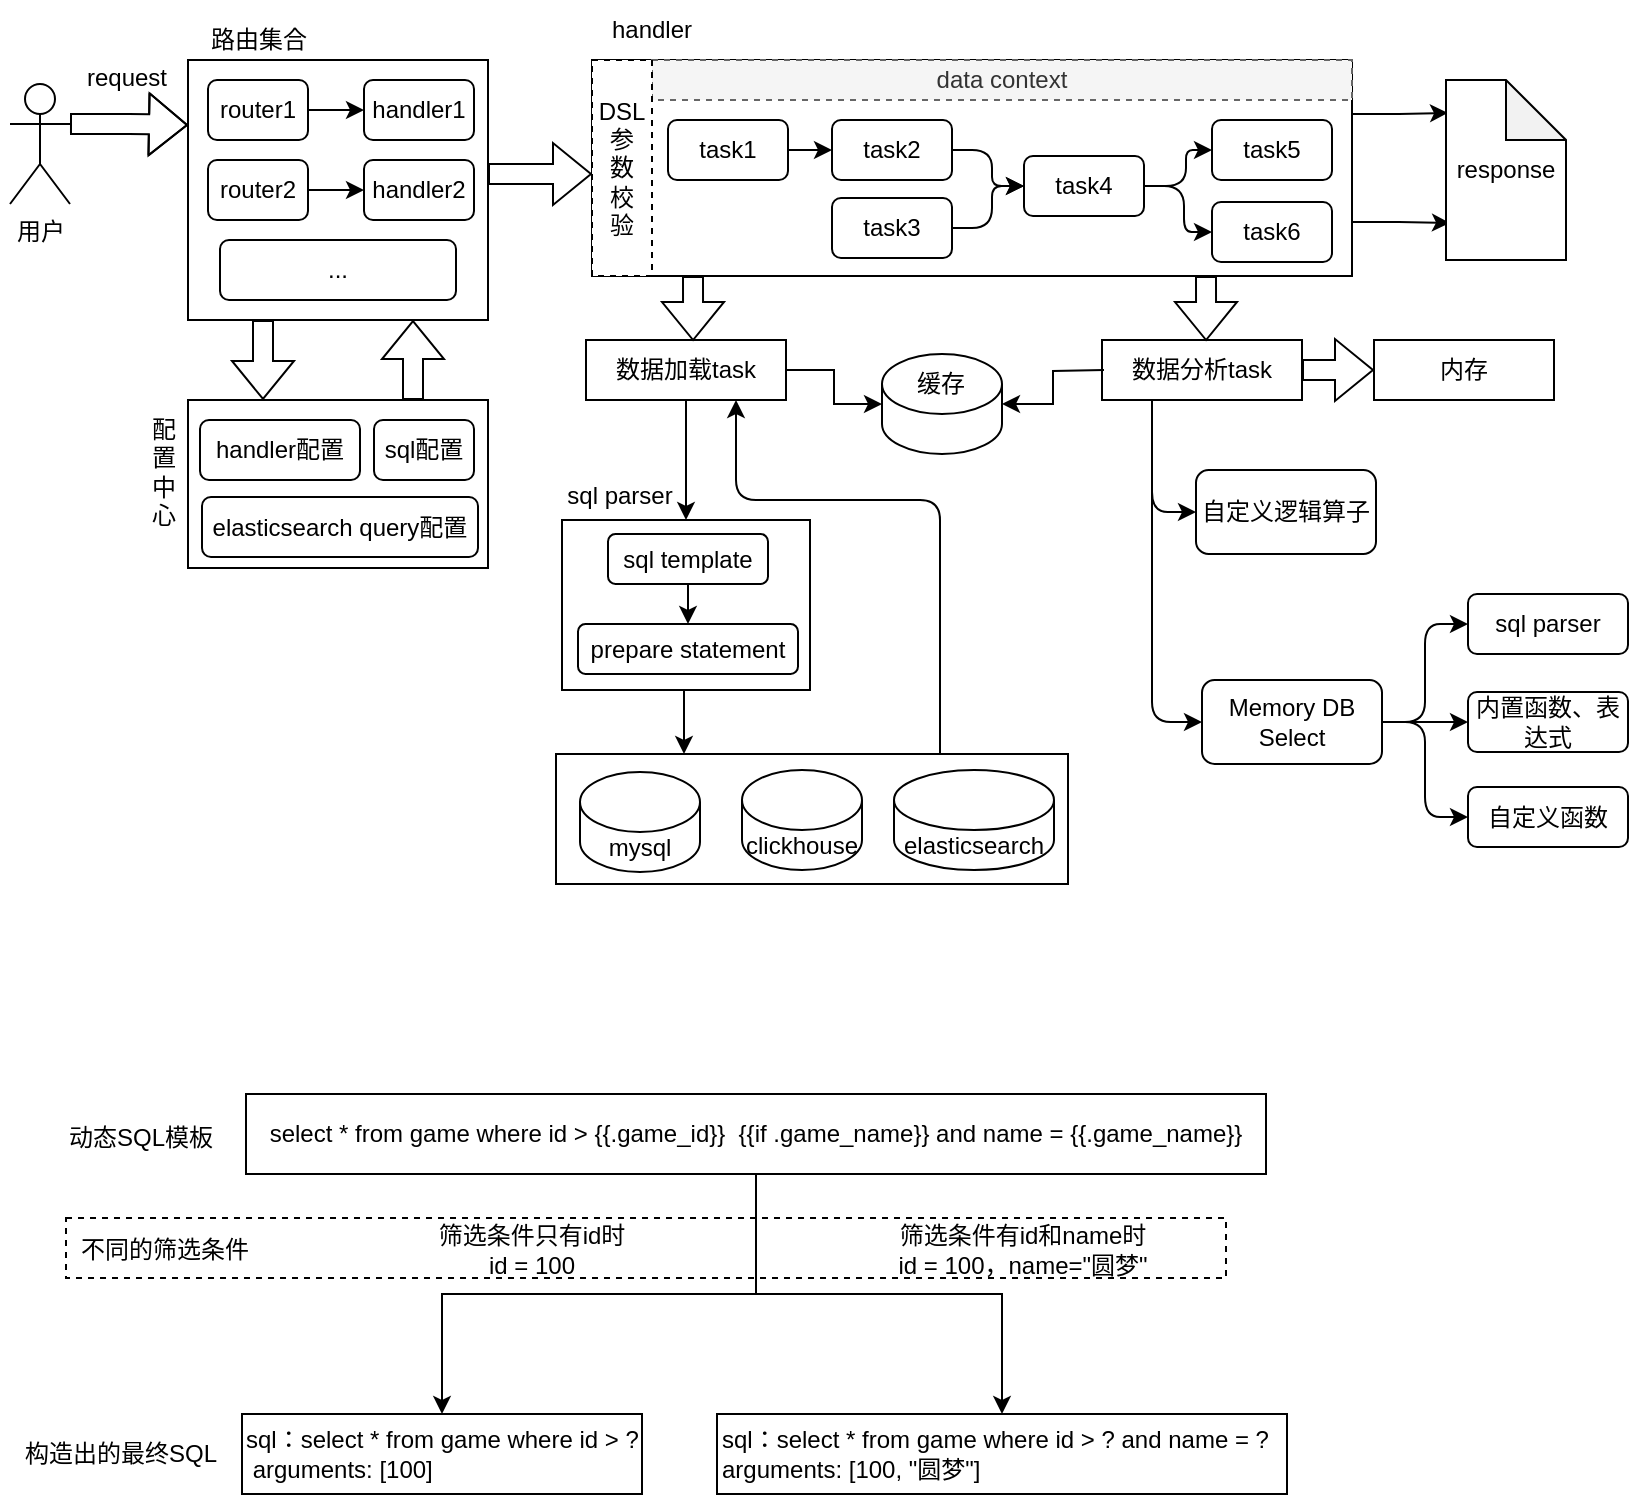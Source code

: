 <mxfile version="24.2.3" type="github">
  <diagram name="第 1 页" id="w00zjgysEMQ_pbVjgiSi">
    <mxGraphModel dx="459" dy="-161" grid="1" gridSize="10" guides="1" tooltips="1" connect="1" arrows="1" fold="1" page="1" pageScale="1" pageWidth="827" pageHeight="1169" math="0" shadow="0">
      <root>
        <mxCell id="0" />
        <mxCell id="1" parent="0" />
        <mxCell id="IlkRU-wTQOkqFaZyboPV-1" style="edgeStyle=orthogonalEdgeStyle;rounded=0;orthogonalLoop=1;jettySize=auto;html=1;exitX=0.75;exitY=0;exitDx=0;exitDy=0;entryX=0.75;entryY=1;entryDx=0;entryDy=0;shape=flexArrow;" edge="1" parent="1" source="IlkRU-wTQOkqFaZyboPV-2" target="IlkRU-wTQOkqFaZyboPV-67">
          <mxGeometry relative="1" as="geometry" />
        </mxCell>
        <mxCell id="IlkRU-wTQOkqFaZyboPV-2" value="" style="rounded=0;whiteSpace=wrap;html=1;fillColor=none;" vertex="1" parent="1">
          <mxGeometry x="1051" y="1503" width="150" height="84" as="geometry" />
        </mxCell>
        <mxCell id="IlkRU-wTQOkqFaZyboPV-3" style="edgeStyle=orthogonalEdgeStyle;rounded=1;orthogonalLoop=1;jettySize=auto;html=1;exitX=0.75;exitY=0;exitDx=0;exitDy=0;entryX=0.75;entryY=1;entryDx=0;entryDy=0;curved=0;" edge="1" parent="1" source="IlkRU-wTQOkqFaZyboPV-4" target="IlkRU-wTQOkqFaZyboPV-41">
          <mxGeometry relative="1" as="geometry">
            <Array as="points">
              <mxPoint x="1427" y="1553" />
              <mxPoint x="1325" y="1553" />
            </Array>
          </mxGeometry>
        </mxCell>
        <mxCell id="IlkRU-wTQOkqFaZyboPV-4" value="" style="rounded=0;whiteSpace=wrap;html=1;fillColor=none;" vertex="1" parent="1">
          <mxGeometry x="1235" y="1680" width="256" height="65" as="geometry" />
        </mxCell>
        <mxCell id="IlkRU-wTQOkqFaZyboPV-5" style="edgeStyle=orthogonalEdgeStyle;rounded=0;orthogonalLoop=1;jettySize=auto;html=1;exitX=1;exitY=0.25;exitDx=0;exitDy=0;entryX=0.017;entryY=0.183;entryDx=0;entryDy=0;entryPerimeter=0;" edge="1" parent="1" source="IlkRU-wTQOkqFaZyboPV-7" target="IlkRU-wTQOkqFaZyboPV-64">
          <mxGeometry relative="1" as="geometry">
            <mxPoint x="1680" y="1373.5" as="targetPoint" />
          </mxGeometry>
        </mxCell>
        <mxCell id="IlkRU-wTQOkqFaZyboPV-6" style="edgeStyle=orthogonalEdgeStyle;rounded=0;orthogonalLoop=1;jettySize=auto;html=1;exitX=1;exitY=0.75;exitDx=0;exitDy=0;entryX=0.033;entryY=0.794;entryDx=0;entryDy=0;entryPerimeter=0;" edge="1" parent="1" source="IlkRU-wTQOkqFaZyboPV-7" target="IlkRU-wTQOkqFaZyboPV-64">
          <mxGeometry relative="1" as="geometry">
            <mxPoint x="1680" y="1418.5" as="targetPoint" />
          </mxGeometry>
        </mxCell>
        <mxCell id="IlkRU-wTQOkqFaZyboPV-7" value="" style="rounded=0;whiteSpace=wrap;html=1;fillColor=none;" vertex="1" parent="1">
          <mxGeometry x="1253" y="1333" width="380" height="108" as="geometry" />
        </mxCell>
        <mxCell id="IlkRU-wTQOkqFaZyboPV-8" style="edgeStyle=orthogonalEdgeStyle;rounded=0;orthogonalLoop=1;jettySize=auto;html=1;exitX=1;exitY=0.5;exitDx=0;exitDy=0;entryX=0;entryY=0.5;entryDx=0;entryDy=0;" edge="1" parent="1" source="IlkRU-wTQOkqFaZyboPV-9" target="IlkRU-wTQOkqFaZyboPV-11">
          <mxGeometry relative="1" as="geometry" />
        </mxCell>
        <mxCell id="IlkRU-wTQOkqFaZyboPV-9" value="task1" style="rounded=1;whiteSpace=wrap;html=1;fillColor=none;" vertex="1" parent="1">
          <mxGeometry x="1291" y="1363" width="60" height="30" as="geometry" />
        </mxCell>
        <mxCell id="IlkRU-wTQOkqFaZyboPV-10" style="edgeStyle=orthogonalEdgeStyle;rounded=1;orthogonalLoop=1;jettySize=auto;html=1;exitX=1;exitY=0.5;exitDx=0;exitDy=0;entryX=0;entryY=0.5;entryDx=0;entryDy=0;curved=0;" edge="1" parent="1" source="IlkRU-wTQOkqFaZyboPV-11" target="IlkRU-wTQOkqFaZyboPV-16">
          <mxGeometry relative="1" as="geometry" />
        </mxCell>
        <mxCell id="IlkRU-wTQOkqFaZyboPV-11" value="task2" style="rounded=1;whiteSpace=wrap;html=1;fillColor=none;" vertex="1" parent="1">
          <mxGeometry x="1373" y="1363" width="60" height="30" as="geometry" />
        </mxCell>
        <mxCell id="IlkRU-wTQOkqFaZyboPV-12" style="edgeStyle=orthogonalEdgeStyle;rounded=1;orthogonalLoop=1;jettySize=auto;html=1;exitX=1;exitY=0.5;exitDx=0;exitDy=0;entryX=0;entryY=0.5;entryDx=0;entryDy=0;curved=0;" edge="1" parent="1" source="IlkRU-wTQOkqFaZyboPV-13" target="IlkRU-wTQOkqFaZyboPV-16">
          <mxGeometry relative="1" as="geometry" />
        </mxCell>
        <mxCell id="IlkRU-wTQOkqFaZyboPV-13" value="task3" style="rounded=1;whiteSpace=wrap;html=1;fillColor=none;" vertex="1" parent="1">
          <mxGeometry x="1373" y="1402" width="60" height="30" as="geometry" />
        </mxCell>
        <mxCell id="IlkRU-wTQOkqFaZyboPV-14" style="edgeStyle=orthogonalEdgeStyle;rounded=1;orthogonalLoop=1;jettySize=auto;html=1;exitX=1;exitY=0.5;exitDx=0;exitDy=0;entryX=0;entryY=0.5;entryDx=0;entryDy=0;curved=0;" edge="1" parent="1" source="IlkRU-wTQOkqFaZyboPV-16" target="IlkRU-wTQOkqFaZyboPV-18">
          <mxGeometry relative="1" as="geometry">
            <Array as="points">
              <mxPoint x="1550" y="1396" />
              <mxPoint x="1550" y="1378" />
            </Array>
          </mxGeometry>
        </mxCell>
        <mxCell id="IlkRU-wTQOkqFaZyboPV-15" style="edgeStyle=orthogonalEdgeStyle;rounded=1;orthogonalLoop=1;jettySize=auto;html=1;exitX=1;exitY=0.5;exitDx=0;exitDy=0;entryX=0;entryY=0.5;entryDx=0;entryDy=0;curved=0;" edge="1" parent="1" source="IlkRU-wTQOkqFaZyboPV-16" target="IlkRU-wTQOkqFaZyboPV-17">
          <mxGeometry relative="1" as="geometry" />
        </mxCell>
        <mxCell id="IlkRU-wTQOkqFaZyboPV-16" value="task4" style="rounded=1;whiteSpace=wrap;html=1;fillColor=none;" vertex="1" parent="1">
          <mxGeometry x="1469" y="1381" width="60" height="30" as="geometry" />
        </mxCell>
        <mxCell id="IlkRU-wTQOkqFaZyboPV-17" value="task6" style="rounded=1;whiteSpace=wrap;html=1;fillColor=none;" vertex="1" parent="1">
          <mxGeometry x="1563" y="1404" width="60" height="30" as="geometry" />
        </mxCell>
        <mxCell id="IlkRU-wTQOkqFaZyboPV-18" value="task5" style="rounded=1;whiteSpace=wrap;html=1;fillColor=none;" vertex="1" parent="1">
          <mxGeometry x="1563" y="1363" width="60" height="30" as="geometry" />
        </mxCell>
        <mxCell id="IlkRU-wTQOkqFaZyboPV-19" style="edgeStyle=orthogonalEdgeStyle;rounded=0;orthogonalLoop=1;jettySize=auto;html=1;exitX=1;exitY=0.5;exitDx=0;exitDy=0;entryX=0;entryY=0.75;entryDx=0;entryDy=0;shape=flexArrow;" edge="1" parent="1">
          <mxGeometry relative="1" as="geometry">
            <mxPoint x="1201" y="1390" as="sourcePoint" />
            <mxPoint x="1253" y="1390" as="targetPoint" />
          </mxGeometry>
        </mxCell>
        <mxCell id="IlkRU-wTQOkqFaZyboPV-24" value="handler配置" style="rounded=1;whiteSpace=wrap;html=1;fillColor=none;" vertex="1" parent="1">
          <mxGeometry x="1057" y="1513" width="80" height="30" as="geometry" />
        </mxCell>
        <mxCell id="IlkRU-wTQOkqFaZyboPV-25" value="sql配置" style="rounded=1;whiteSpace=wrap;html=1;fillColor=none;" vertex="1" parent="1">
          <mxGeometry x="1144" y="1513" width="50" height="30" as="geometry" />
        </mxCell>
        <mxCell id="IlkRU-wTQOkqFaZyboPV-26" value="mysql" style="shape=cylinder3;whiteSpace=wrap;html=1;boundedLbl=1;backgroundOutline=1;size=15;fillColor=none;" vertex="1" parent="1">
          <mxGeometry x="1247" y="1689" width="60" height="50" as="geometry" />
        </mxCell>
        <mxCell id="IlkRU-wTQOkqFaZyboPV-27" value="clickhouse" style="shape=cylinder3;whiteSpace=wrap;html=1;boundedLbl=1;backgroundOutline=1;size=15;fillColor=none;" vertex="1" parent="1">
          <mxGeometry x="1328" y="1688" width="60" height="50" as="geometry" />
        </mxCell>
        <mxCell id="IlkRU-wTQOkqFaZyboPV-28" value="elasticsearch" style="shape=cylinder3;whiteSpace=wrap;html=1;boundedLbl=1;backgroundOutline=1;size=15;fillColor=none;" vertex="1" parent="1">
          <mxGeometry x="1404" y="1688" width="80" height="50" as="geometry" />
        </mxCell>
        <mxCell id="IlkRU-wTQOkqFaZyboPV-29" value="handler" style="text;html=1;strokeColor=none;fillColor=none;align=center;verticalAlign=middle;whiteSpace=wrap;rounded=0;" vertex="1" parent="1">
          <mxGeometry x="1253" y="1303" width="60" height="30" as="geometry" />
        </mxCell>
        <mxCell id="IlkRU-wTQOkqFaZyboPV-30" value="路由集合" style="text;html=1;strokeColor=none;fillColor=none;align=center;verticalAlign=middle;whiteSpace=wrap;rounded=0;" vertex="1" parent="1">
          <mxGeometry x="1051" y="1313" width="71" height="20" as="geometry" />
        </mxCell>
        <mxCell id="IlkRU-wTQOkqFaZyboPV-31" style="edgeStyle=orthogonalEdgeStyle;rounded=0;orthogonalLoop=1;jettySize=auto;html=1;exitX=0.5;exitY=1;exitDx=0;exitDy=0;entryX=0.25;entryY=0;entryDx=0;entryDy=0;" edge="1" parent="1" source="IlkRU-wTQOkqFaZyboPV-32" target="IlkRU-wTQOkqFaZyboPV-4">
          <mxGeometry relative="1" as="geometry" />
        </mxCell>
        <mxCell id="IlkRU-wTQOkqFaZyboPV-32" value="" style="rounded=0;whiteSpace=wrap;html=1;fillColor=none;" vertex="1" parent="1">
          <mxGeometry x="1238" y="1563" width="124" height="85" as="geometry" />
        </mxCell>
        <mxCell id="IlkRU-wTQOkqFaZyboPV-33" style="edgeStyle=orthogonalEdgeStyle;rounded=0;orthogonalLoop=1;jettySize=auto;html=1;exitX=0.5;exitY=1;exitDx=0;exitDy=0;entryX=0.5;entryY=0;entryDx=0;entryDy=0;" edge="1" parent="1" source="IlkRU-wTQOkqFaZyboPV-34" target="IlkRU-wTQOkqFaZyboPV-35">
          <mxGeometry relative="1" as="geometry" />
        </mxCell>
        <mxCell id="IlkRU-wTQOkqFaZyboPV-34" value="sql template" style="rounded=1;whiteSpace=wrap;html=1;fillColor=none;" vertex="1" parent="1">
          <mxGeometry x="1261" y="1570" width="80" height="25" as="geometry" />
        </mxCell>
        <mxCell id="IlkRU-wTQOkqFaZyboPV-35" value="prepare statement" style="rounded=1;whiteSpace=wrap;html=1;fillColor=none;" vertex="1" parent="1">
          <mxGeometry x="1246" y="1615" width="110" height="25" as="geometry" />
        </mxCell>
        <mxCell id="IlkRU-wTQOkqFaZyboPV-36" value="sql parser" style="text;html=1;strokeColor=none;fillColor=none;align=center;verticalAlign=middle;whiteSpace=wrap;rounded=0;" vertex="1" parent="1">
          <mxGeometry x="1237" y="1536" width="60" height="30" as="geometry" />
        </mxCell>
        <mxCell id="IlkRU-wTQOkqFaZyboPV-39" value="配置中心" style="text;html=1;strokeColor=none;fillColor=none;align=center;verticalAlign=middle;whiteSpace=wrap;rounded=0;" vertex="1" parent="1">
          <mxGeometry x="1029" y="1514" width="20" height="50" as="geometry" />
        </mxCell>
        <mxCell id="IlkRU-wTQOkqFaZyboPV-40" style="edgeStyle=orthogonalEdgeStyle;rounded=0;orthogonalLoop=1;jettySize=auto;html=1;exitX=0.5;exitY=1;exitDx=0;exitDy=0;entryX=0.5;entryY=0;entryDx=0;entryDy=0;" edge="1" parent="1" source="IlkRU-wTQOkqFaZyboPV-41" target="IlkRU-wTQOkqFaZyboPV-32">
          <mxGeometry relative="1" as="geometry">
            <mxPoint x="1320" y="1553" as="targetPoint" />
          </mxGeometry>
        </mxCell>
        <mxCell id="IlkRU-wTQOkqFaZyboPV-41" value="数据加载task" style="rounded=0;whiteSpace=wrap;html=1;fillColor=none;" vertex="1" parent="1">
          <mxGeometry x="1250" y="1473" width="100" height="30" as="geometry" />
        </mxCell>
        <mxCell id="IlkRU-wTQOkqFaZyboPV-42" style="edgeStyle=orthogonalEdgeStyle;rounded=1;orthogonalLoop=1;jettySize=auto;html=1;exitX=0.25;exitY=1;exitDx=0;exitDy=0;entryX=0;entryY=0.5;entryDx=0;entryDy=0;curved=0;" edge="1" parent="1" source="IlkRU-wTQOkqFaZyboPV-45" target="IlkRU-wTQOkqFaZyboPV-52">
          <mxGeometry relative="1" as="geometry" />
        </mxCell>
        <mxCell id="IlkRU-wTQOkqFaZyboPV-43" style="edgeStyle=orthogonalEdgeStyle;rounded=1;orthogonalLoop=1;jettySize=auto;html=1;exitX=0.25;exitY=1;exitDx=0;exitDy=0;entryX=0;entryY=0.5;entryDx=0;entryDy=0;curved=0;" edge="1" parent="1" source="IlkRU-wTQOkqFaZyboPV-45" target="IlkRU-wTQOkqFaZyboPV-49">
          <mxGeometry relative="1" as="geometry" />
        </mxCell>
        <mxCell id="IlkRU-wTQOkqFaZyboPV-44" style="edgeStyle=orthogonalEdgeStyle;rounded=0;orthogonalLoop=1;jettySize=auto;html=1;exitX=1;exitY=0.5;exitDx=0;exitDy=0;entryX=0;entryY=0.5;entryDx=0;entryDy=0;shape=flexArrow;" edge="1" parent="1" source="IlkRU-wTQOkqFaZyboPV-45" target="IlkRU-wTQOkqFaZyboPV-65">
          <mxGeometry relative="1" as="geometry" />
        </mxCell>
        <mxCell id="IlkRU-wTQOkqFaZyboPV-45" value="数据分析task" style="rounded=0;whiteSpace=wrap;html=1;fillColor=none;" vertex="1" parent="1">
          <mxGeometry x="1508" y="1473" width="100" height="30" as="geometry" />
        </mxCell>
        <mxCell id="IlkRU-wTQOkqFaZyboPV-49" value="自定义逻辑算子" style="rounded=1;whiteSpace=wrap;html=1;fillColor=none;" vertex="1" parent="1">
          <mxGeometry x="1555" y="1538" width="90" height="42" as="geometry" />
        </mxCell>
        <mxCell id="IlkRU-wTQOkqFaZyboPV-50" style="edgeStyle=orthogonalEdgeStyle;rounded=1;orthogonalLoop=1;jettySize=auto;html=1;exitX=1;exitY=0.5;exitDx=0;exitDy=0;entryX=0;entryY=0.5;entryDx=0;entryDy=0;curved=0;" edge="1" parent="1" source="IlkRU-wTQOkqFaZyboPV-52" target="IlkRU-wTQOkqFaZyboPV-58">
          <mxGeometry relative="1" as="geometry" />
        </mxCell>
        <mxCell id="IlkRU-wTQOkqFaZyboPV-51" style="edgeStyle=orthogonalEdgeStyle;rounded=1;orthogonalLoop=1;jettySize=auto;html=1;exitX=1;exitY=0.5;exitDx=0;exitDy=0;entryX=0;entryY=0.5;entryDx=0;entryDy=0;curved=0;" edge="1" parent="1" source="IlkRU-wTQOkqFaZyboPV-52" target="IlkRU-wTQOkqFaZyboPV-59">
          <mxGeometry relative="1" as="geometry" />
        </mxCell>
        <mxCell id="IlkRU-wTQOkqFaZyboPV-109" style="edgeStyle=orthogonalEdgeStyle;rounded=1;orthogonalLoop=1;jettySize=auto;html=1;exitX=1;exitY=0.5;exitDx=0;exitDy=0;entryX=0;entryY=0.5;entryDx=0;entryDy=0;curved=0;" edge="1" parent="1" source="IlkRU-wTQOkqFaZyboPV-52" target="IlkRU-wTQOkqFaZyboPV-108">
          <mxGeometry relative="1" as="geometry" />
        </mxCell>
        <mxCell id="IlkRU-wTQOkqFaZyboPV-52" value="Memory DB Select" style="rounded=1;whiteSpace=wrap;html=1;fillColor=none;" vertex="1" parent="1">
          <mxGeometry x="1558" y="1643" width="90" height="42" as="geometry" />
        </mxCell>
        <mxCell id="IlkRU-wTQOkqFaZyboPV-53" style="edgeStyle=orthogonalEdgeStyle;rounded=0;orthogonalLoop=1;jettySize=auto;html=1;exitX=0.25;exitY=1;exitDx=0;exitDy=0;entryX=0.396;entryY=0.036;entryDx=0;entryDy=0;entryPerimeter=0;shape=flexArrow;" edge="1" parent="1">
          <mxGeometry relative="1" as="geometry">
            <mxPoint x="1303.5" y="1441" as="sourcePoint" />
            <mxPoint x="1303.54" y="1473.512" as="targetPoint" />
          </mxGeometry>
        </mxCell>
        <mxCell id="IlkRU-wTQOkqFaZyboPV-54" style="edgeStyle=orthogonalEdgeStyle;rounded=0;orthogonalLoop=1;jettySize=auto;html=1;exitX=0.25;exitY=1;exitDx=0;exitDy=0;entryX=0.396;entryY=0.036;entryDx=0;entryDy=0;entryPerimeter=0;shape=flexArrow;" edge="1" parent="1">
          <mxGeometry relative="1" as="geometry">
            <mxPoint x="1560" y="1441" as="sourcePoint" />
            <mxPoint x="1560.04" y="1473.512" as="targetPoint" />
          </mxGeometry>
        </mxCell>
        <mxCell id="IlkRU-wTQOkqFaZyboPV-58" value="内置函数、表达式" style="rounded=1;whiteSpace=wrap;html=1;fillColor=none;" vertex="1" parent="1">
          <mxGeometry x="1691" y="1649" width="80" height="30" as="geometry" />
        </mxCell>
        <mxCell id="IlkRU-wTQOkqFaZyboPV-59" value="自定义函数" style="rounded=1;whiteSpace=wrap;html=1;fillColor=none;" vertex="1" parent="1">
          <mxGeometry x="1691" y="1696.5" width="80" height="30" as="geometry" />
        </mxCell>
        <mxCell id="IlkRU-wTQOkqFaZyboPV-64" value="response" style="shape=note;whiteSpace=wrap;html=1;backgroundOutline=1;darkOpacity=0.05;" vertex="1" parent="1">
          <mxGeometry x="1680" y="1343" width="60" height="90" as="geometry" />
        </mxCell>
        <mxCell id="IlkRU-wTQOkqFaZyboPV-65" value="内存" style="rounded=0;whiteSpace=wrap;html=1;" vertex="1" parent="1">
          <mxGeometry x="1644" y="1473" width="90" height="30" as="geometry" />
        </mxCell>
        <mxCell id="IlkRU-wTQOkqFaZyboPV-66" style="edgeStyle=orthogonalEdgeStyle;rounded=0;orthogonalLoop=1;jettySize=auto;html=1;exitX=0.25;exitY=1;exitDx=0;exitDy=0;entryX=0.25;entryY=0;entryDx=0;entryDy=0;shape=flexArrow;" edge="1" parent="1" source="IlkRU-wTQOkqFaZyboPV-67" target="IlkRU-wTQOkqFaZyboPV-2">
          <mxGeometry relative="1" as="geometry" />
        </mxCell>
        <mxCell id="IlkRU-wTQOkqFaZyboPV-67" value="" style="rounded=0;whiteSpace=wrap;html=1;fillColor=none;" vertex="1" parent="1">
          <mxGeometry x="1051" y="1333" width="150" height="130" as="geometry" />
        </mxCell>
        <mxCell id="IlkRU-wTQOkqFaZyboPV-68" style="edgeStyle=orthogonalEdgeStyle;rounded=0;orthogonalLoop=1;jettySize=auto;html=1;exitX=1;exitY=0.5;exitDx=0;exitDy=0;entryX=0;entryY=0.5;entryDx=0;entryDy=0;" edge="1" parent="1" source="IlkRU-wTQOkqFaZyboPV-69" target="IlkRU-wTQOkqFaZyboPV-70">
          <mxGeometry relative="1" as="geometry" />
        </mxCell>
        <mxCell id="IlkRU-wTQOkqFaZyboPV-69" value="router1" style="rounded=1;whiteSpace=wrap;html=1;fillColor=none;" vertex="1" parent="1">
          <mxGeometry x="1061" y="1343" width="50" height="30" as="geometry" />
        </mxCell>
        <mxCell id="IlkRU-wTQOkqFaZyboPV-70" value="handler1" style="rounded=1;whiteSpace=wrap;html=1;fillColor=none;" vertex="1" parent="1">
          <mxGeometry x="1139" y="1343" width="55" height="30" as="geometry" />
        </mxCell>
        <mxCell id="IlkRU-wTQOkqFaZyboPV-71" style="edgeStyle=orthogonalEdgeStyle;rounded=0;orthogonalLoop=1;jettySize=auto;html=1;exitX=1;exitY=0.5;exitDx=0;exitDy=0;entryX=0;entryY=0.5;entryDx=0;entryDy=0;" edge="1" parent="1" source="IlkRU-wTQOkqFaZyboPV-72" target="IlkRU-wTQOkqFaZyboPV-73">
          <mxGeometry relative="1" as="geometry" />
        </mxCell>
        <mxCell id="IlkRU-wTQOkqFaZyboPV-72" value="router2" style="rounded=1;whiteSpace=wrap;html=1;fillColor=none;" vertex="1" parent="1">
          <mxGeometry x="1061" y="1383" width="50" height="30" as="geometry" />
        </mxCell>
        <mxCell id="IlkRU-wTQOkqFaZyboPV-73" value="handler2" style="rounded=1;whiteSpace=wrap;html=1;fillColor=none;" vertex="1" parent="1">
          <mxGeometry x="1139" y="1383" width="55" height="30" as="geometry" />
        </mxCell>
        <mxCell id="IlkRU-wTQOkqFaZyboPV-74" value="..." style="rounded=1;whiteSpace=wrap;html=1;fillColor=none;" vertex="1" parent="1">
          <mxGeometry x="1067" y="1423" width="118" height="30" as="geometry" />
        </mxCell>
        <mxCell id="IlkRU-wTQOkqFaZyboPV-78" value="data context" style="rounded=0;whiteSpace=wrap;html=1;fillColor=#f5f5f5;dashed=1;strokeColor=#666666;fontColor=#333333;" vertex="1" parent="1">
          <mxGeometry x="1283" y="1333" width="350" height="20" as="geometry" />
        </mxCell>
        <mxCell id="IlkRU-wTQOkqFaZyboPV-79" style="edgeStyle=orthogonalEdgeStyle;rounded=0;orthogonalLoop=1;jettySize=auto;html=1;exitX=1;exitY=0.5;exitDx=0;exitDy=0;entryX=0;entryY=0.5;entryDx=0;entryDy=0;entryPerimeter=0;" edge="1" parent="1" source="IlkRU-wTQOkqFaZyboPV-41" target="IlkRU-wTQOkqFaZyboPV-82">
          <mxGeometry relative="1" as="geometry" />
        </mxCell>
        <mxCell id="IlkRU-wTQOkqFaZyboPV-80" style="edgeStyle=orthogonalEdgeStyle;rounded=0;orthogonalLoop=1;jettySize=auto;html=1;exitX=0;exitY=0.5;exitDx=0;exitDy=0;entryX=1;entryY=0.5;entryDx=0;entryDy=0;entryPerimeter=0;" edge="1" parent="1" target="IlkRU-wTQOkqFaZyboPV-82">
          <mxGeometry relative="1" as="geometry">
            <mxPoint x="1509" y="1488" as="sourcePoint" />
          </mxGeometry>
        </mxCell>
        <mxCell id="IlkRU-wTQOkqFaZyboPV-81" value="" style="group" vertex="1" connectable="0" parent="1">
          <mxGeometry x="1398" y="1480" width="60" height="50" as="geometry" />
        </mxCell>
        <mxCell id="IlkRU-wTQOkqFaZyboPV-82" value="" style="shape=cylinder3;whiteSpace=wrap;html=1;boundedLbl=1;backgroundOutline=1;size=15;fillColor=none;" vertex="1" parent="IlkRU-wTQOkqFaZyboPV-81">
          <mxGeometry width="60" height="50" as="geometry" />
        </mxCell>
        <mxCell id="IlkRU-wTQOkqFaZyboPV-83" value="缓存" style="text;html=1;align=center;verticalAlign=middle;resizable=0;points=[];autosize=1;strokeColor=none;fillColor=none;" vertex="1" parent="IlkRU-wTQOkqFaZyboPV-81">
          <mxGeometry x="4" width="50" height="30" as="geometry" />
        </mxCell>
        <mxCell id="IlkRU-wTQOkqFaZyboPV-84" value="elasticsearch query配置" style="rounded=1;whiteSpace=wrap;html=1;fillColor=none;" vertex="1" parent="1">
          <mxGeometry x="1058" y="1551.5" width="138" height="30" as="geometry" />
        </mxCell>
        <mxCell id="IlkRU-wTQOkqFaZyboPV-77" value="DSL参&lt;br&gt;数&lt;br&gt;校&lt;br&gt;验" style="rounded=0;whiteSpace=wrap;html=1;dashed=1;fillColor=default;" vertex="1" parent="1">
          <mxGeometry x="1253" y="1333" width="30" height="108" as="geometry" />
        </mxCell>
        <mxCell id="IlkRU-wTQOkqFaZyboPV-87" style="edgeStyle=orthogonalEdgeStyle;rounded=0;orthogonalLoop=1;jettySize=auto;html=1;exitX=1;exitY=0.333;exitDx=0;exitDy=0;exitPerimeter=0;entryX=0;entryY=0.25;entryDx=0;entryDy=0;shape=flexArrow;" edge="1" parent="1" source="IlkRU-wTQOkqFaZyboPV-86" target="IlkRU-wTQOkqFaZyboPV-67">
          <mxGeometry relative="1" as="geometry" />
        </mxCell>
        <mxCell id="IlkRU-wTQOkqFaZyboPV-86" value="用户" style="shape=umlActor;verticalLabelPosition=bottom;verticalAlign=top;html=1;outlineConnect=0;" vertex="1" parent="1">
          <mxGeometry x="962" y="1345" width="30" height="60" as="geometry" />
        </mxCell>
        <mxCell id="IlkRU-wTQOkqFaZyboPV-88" value="request" style="text;html=1;align=center;verticalAlign=middle;resizable=0;points=[];autosize=1;strokeColor=none;fillColor=none;" vertex="1" parent="1">
          <mxGeometry x="990" y="1327" width="60" height="30" as="geometry" />
        </mxCell>
        <mxCell id="IlkRU-wTQOkqFaZyboPV-94" style="edgeStyle=orthogonalEdgeStyle;rounded=0;orthogonalLoop=1;jettySize=auto;html=1;exitX=0.5;exitY=1;exitDx=0;exitDy=0;entryX=0.5;entryY=0;entryDx=0;entryDy=0;" edge="1" parent="1" source="IlkRU-wTQOkqFaZyboPV-91" target="IlkRU-wTQOkqFaZyboPV-93">
          <mxGeometry relative="1" as="geometry" />
        </mxCell>
        <mxCell id="IlkRU-wTQOkqFaZyboPV-95" style="edgeStyle=orthogonalEdgeStyle;rounded=0;orthogonalLoop=1;jettySize=auto;html=1;exitX=0.5;exitY=1;exitDx=0;exitDy=0;entryX=0.5;entryY=0;entryDx=0;entryDy=0;" edge="1" parent="1" source="IlkRU-wTQOkqFaZyboPV-91" target="IlkRU-wTQOkqFaZyboPV-92">
          <mxGeometry relative="1" as="geometry" />
        </mxCell>
        <mxCell id="IlkRU-wTQOkqFaZyboPV-91" value="select * from game where id &amp;gt; {{.game_id}}&amp;nbsp; {{if .game_name}} and&amp;nbsp;name = {{.game_name}}" style="whiteSpace=wrap;html=1;" vertex="1" parent="1">
          <mxGeometry x="1080" y="1850" width="510" height="40" as="geometry" />
        </mxCell>
        <mxCell id="IlkRU-wTQOkqFaZyboPV-92" value="sql：select * from game where id &amp;gt; ? and name = ?&lt;div&gt;arguments: [100, &quot;圆梦&quot;]&lt;/div&gt;" style="whiteSpace=wrap;html=1;align=left;" vertex="1" parent="1">
          <mxGeometry x="1315.5" y="2010" width="285" height="40" as="geometry" />
        </mxCell>
        <mxCell id="IlkRU-wTQOkqFaZyboPV-93" value="sql：select * from game where id &amp;gt; ?&lt;div&gt;&amp;nbsp;arguments: [100]&lt;/div&gt;" style="whiteSpace=wrap;html=1;align=left;" vertex="1" parent="1">
          <mxGeometry x="1078" y="2010" width="200" height="40" as="geometry" />
        </mxCell>
        <mxCell id="IlkRU-wTQOkqFaZyboPV-98" value="动态SQL模板" style="text;html=1;align=center;verticalAlign=middle;resizable=0;points=[];autosize=1;strokeColor=none;fillColor=none;" vertex="1" parent="1">
          <mxGeometry x="977" y="1857" width="100" height="30" as="geometry" />
        </mxCell>
        <mxCell id="IlkRU-wTQOkqFaZyboPV-100" value="构造出的最终SQL" style="text;html=1;align=center;verticalAlign=middle;resizable=0;points=[];autosize=1;strokeColor=none;fillColor=none;" vertex="1" parent="1">
          <mxGeometry x="957" y="2015" width="120" height="30" as="geometry" />
        </mxCell>
        <mxCell id="IlkRU-wTQOkqFaZyboPV-101" value="&lt;span style=&quot;text-wrap: nowrap;&quot;&gt;筛选条件只有id时&lt;/span&gt;&lt;div style=&quot;text-wrap: nowrap;&quot;&gt;id = 100&lt;/div&gt;" style="whiteSpace=wrap;html=1;dashed=1;fillColor=none;strokeColor=none;" vertex="1" parent="1">
          <mxGeometry x="1163" y="1913" width="120" height="30" as="geometry" />
        </mxCell>
        <mxCell id="IlkRU-wTQOkqFaZyboPV-102" value="&lt;span style=&quot;text-wrap: nowrap;&quot;&gt;筛选条件有id和name时&lt;/span&gt;&lt;div style=&quot;text-wrap: nowrap;&quot;&gt;id = 100，name=&quot;圆梦&quot;&lt;/div&gt;" style="whiteSpace=wrap;html=1;dashed=1;fillColor=none;strokeColor=none;" vertex="1" parent="1">
          <mxGeometry x="1404" y="1913" width="129" height="30" as="geometry" />
        </mxCell>
        <mxCell id="IlkRU-wTQOkqFaZyboPV-106" value="不同的筛选条件" style="text;html=1;align=center;verticalAlign=middle;resizable=0;points=[];autosize=1;strokeColor=none;fillColor=none;" vertex="1" parent="1">
          <mxGeometry x="984" y="1913" width="110" height="30" as="geometry" />
        </mxCell>
        <mxCell id="IlkRU-wTQOkqFaZyboPV-107" value="" style="whiteSpace=wrap;html=1;fillColor=none;dashed=1;" vertex="1" parent="1">
          <mxGeometry x="990" y="1912" width="580" height="30" as="geometry" />
        </mxCell>
        <mxCell id="IlkRU-wTQOkqFaZyboPV-108" value="sql parser" style="rounded=1;whiteSpace=wrap;html=1;fillColor=none;" vertex="1" parent="1">
          <mxGeometry x="1691" y="1600" width="80" height="30" as="geometry" />
        </mxCell>
      </root>
    </mxGraphModel>
  </diagram>
</mxfile>
